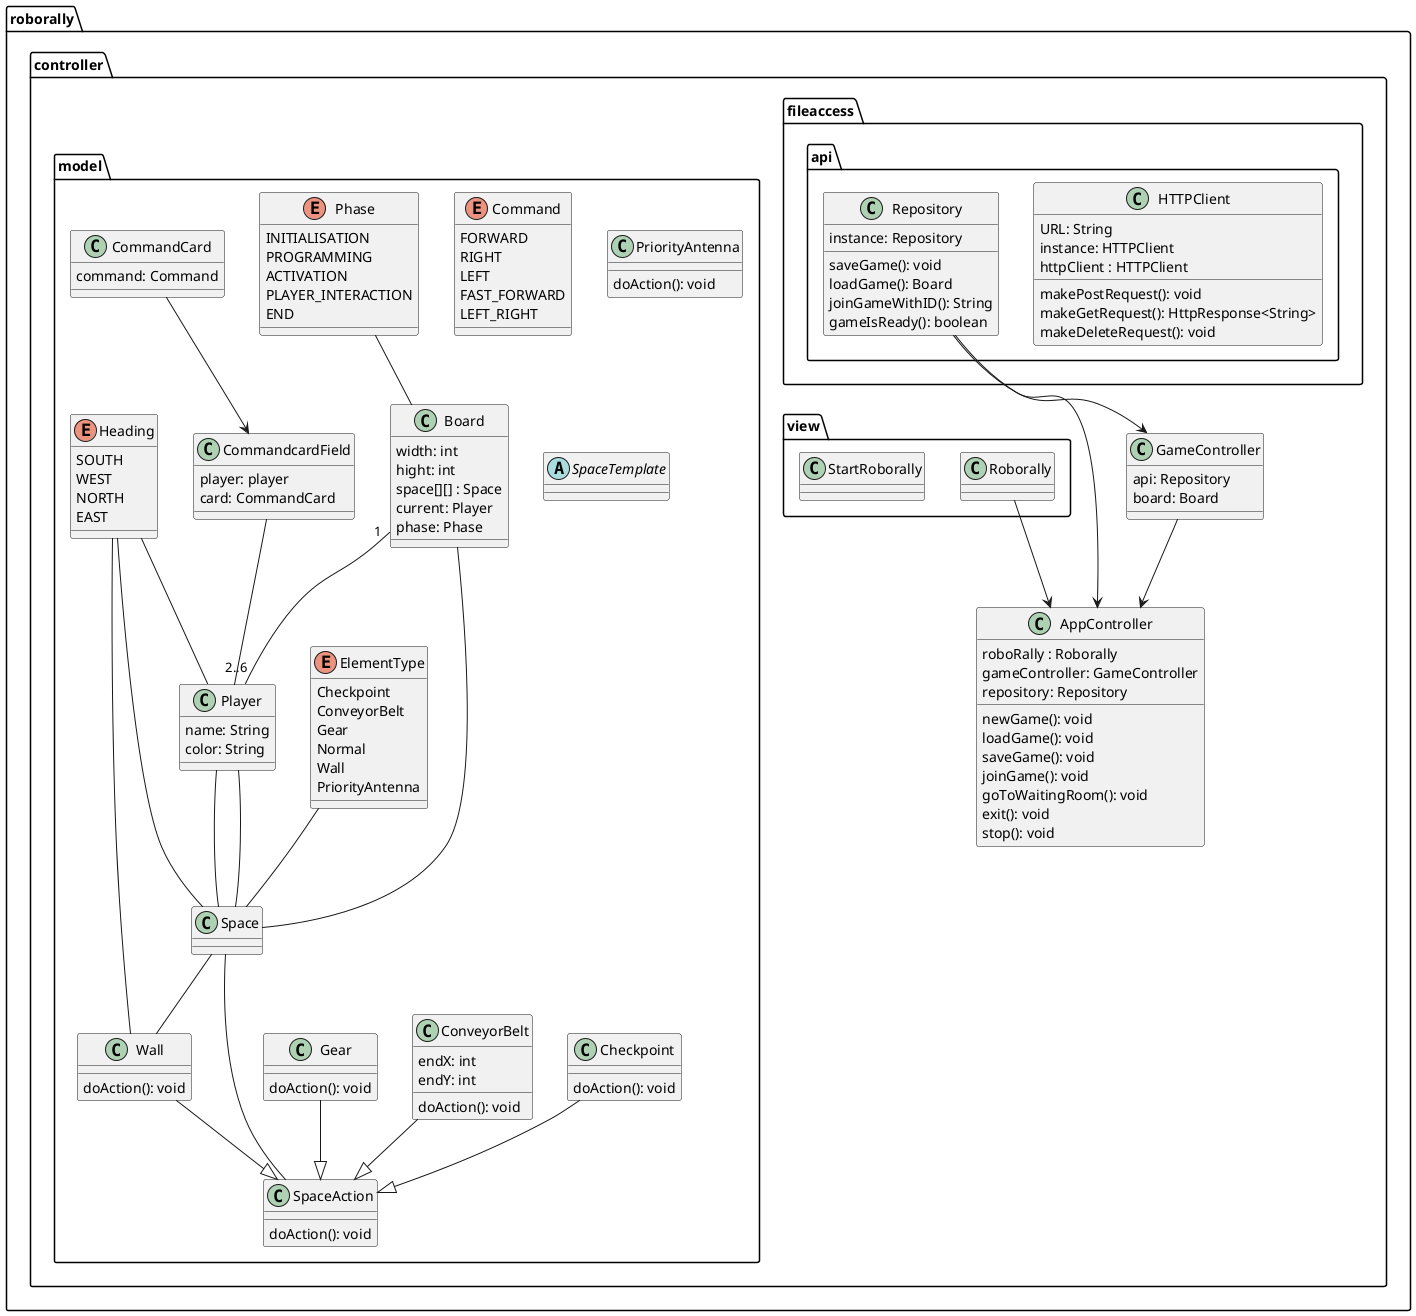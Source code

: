 ]@startuml
package roborally{

package controller{
class AppController{
roboRally : Roborally
gameController: GameController
repository: Repository
newGame(): void
loadGame(): void
saveGame(): void
joinGame(): void
goToWaitingRoom(): void
exit(): void
stop(): void
}
class GameController{
api: Repository
board: Board
}
package fileaccess{
package api{
class HTTPClient{
URL: String
instance: HTTPClient
httpClient : HTTPClient
makePostRequest(): void
makeGetRequest(): HttpResponse<String>
makeDeleteRequest(): void
}
class Repository{
instance: Repository
saveGame(): void
loadGame(): Board
joinGameWithID(): String
gameIsReady(): boolean
}
}
}
package model{
class Board {
width: int
hight: int
space[][] : Space
current: Player
phase: Phase
}
class Player{
name: String
color: String
}
class Checkpoint{
doAction(): void
}
enum Command{
FORWARD
 RIGHT
 LEFT
 FAST_FORWARD
 LEFT_RIGHT
}
class CommandCard{
command: Command
}
class CommandcardField{
player: player
card: CommandCard
}
class ConveyorBelt{
endX: int
endY: int
doAction(): void
}
enum ElementType{
Checkpoint
ConveyorBelt
Gear
Normal
Wall
PriorityAntenna
}
class Gear{
doAction(): void
}
enum Heading{
SOUTH
WEST
NORTH
EAST
}
enum Phase{
INITIALISATION
PROGRAMMING
ACTIVATION
PLAYER_INTERACTION
END
}
class PriorityAntenna{
doAction(): void
}
class Space{}
class SpaceAction{
doAction(): void
}
abstract class SpaceTemplate{}
class Wall{
doAction(): void
}
}
package view{
class Roborally{}
class StartRoborally{}
}



Board "1"--"2..6" Player
GameController --> AppController
Repository --> AppController
Roborally --> AppController

Repository --> GameController

Space -- Board
Phase -- Board

Space -- Player
Heading -- Player
CommandcardField -- Player

Checkpoint --|> SpaceAction
Gear --|> SpaceAction
ConveyorBelt --|> SpaceAction
CommandCard  --> CommandcardField

ElementType -- Space
Heading -- Space
Player -- Space
SpaceAction -- Space

Heading -- Wall
Space -- Wall
Wall --|> SpaceAction

@enduml